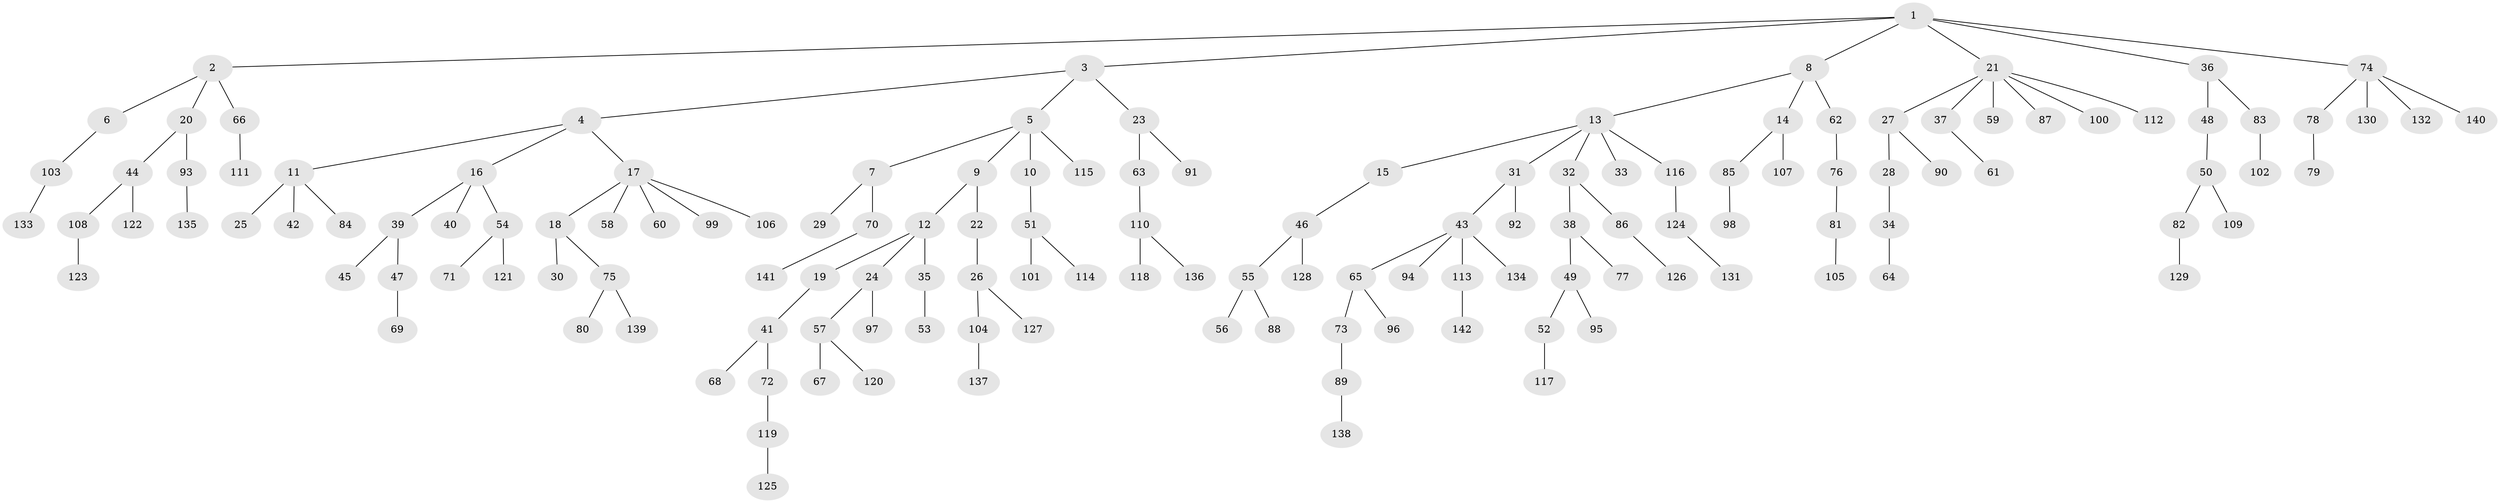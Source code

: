 // coarse degree distribution, {6: 0.023255813953488372, 4: 0.09302325581395349, 3: 0.06976744186046512, 5: 0.023255813953488372, 2: 0.3488372093023256, 1: 0.4418604651162791}
// Generated by graph-tools (version 1.1) at 2025/37/03/04/25 23:37:16]
// undirected, 142 vertices, 141 edges
graph export_dot {
  node [color=gray90,style=filled];
  1;
  2;
  3;
  4;
  5;
  6;
  7;
  8;
  9;
  10;
  11;
  12;
  13;
  14;
  15;
  16;
  17;
  18;
  19;
  20;
  21;
  22;
  23;
  24;
  25;
  26;
  27;
  28;
  29;
  30;
  31;
  32;
  33;
  34;
  35;
  36;
  37;
  38;
  39;
  40;
  41;
  42;
  43;
  44;
  45;
  46;
  47;
  48;
  49;
  50;
  51;
  52;
  53;
  54;
  55;
  56;
  57;
  58;
  59;
  60;
  61;
  62;
  63;
  64;
  65;
  66;
  67;
  68;
  69;
  70;
  71;
  72;
  73;
  74;
  75;
  76;
  77;
  78;
  79;
  80;
  81;
  82;
  83;
  84;
  85;
  86;
  87;
  88;
  89;
  90;
  91;
  92;
  93;
  94;
  95;
  96;
  97;
  98;
  99;
  100;
  101;
  102;
  103;
  104;
  105;
  106;
  107;
  108;
  109;
  110;
  111;
  112;
  113;
  114;
  115;
  116;
  117;
  118;
  119;
  120;
  121;
  122;
  123;
  124;
  125;
  126;
  127;
  128;
  129;
  130;
  131;
  132;
  133;
  134;
  135;
  136;
  137;
  138;
  139;
  140;
  141;
  142;
  1 -- 2;
  1 -- 3;
  1 -- 8;
  1 -- 21;
  1 -- 36;
  1 -- 74;
  2 -- 6;
  2 -- 20;
  2 -- 66;
  3 -- 4;
  3 -- 5;
  3 -- 23;
  4 -- 11;
  4 -- 16;
  4 -- 17;
  5 -- 7;
  5 -- 9;
  5 -- 10;
  5 -- 115;
  6 -- 103;
  7 -- 29;
  7 -- 70;
  8 -- 13;
  8 -- 14;
  8 -- 62;
  9 -- 12;
  9 -- 22;
  10 -- 51;
  11 -- 25;
  11 -- 42;
  11 -- 84;
  12 -- 19;
  12 -- 24;
  12 -- 35;
  13 -- 15;
  13 -- 31;
  13 -- 32;
  13 -- 33;
  13 -- 116;
  14 -- 85;
  14 -- 107;
  15 -- 46;
  16 -- 39;
  16 -- 40;
  16 -- 54;
  17 -- 18;
  17 -- 58;
  17 -- 60;
  17 -- 99;
  17 -- 106;
  18 -- 30;
  18 -- 75;
  19 -- 41;
  20 -- 44;
  20 -- 93;
  21 -- 27;
  21 -- 37;
  21 -- 59;
  21 -- 87;
  21 -- 100;
  21 -- 112;
  22 -- 26;
  23 -- 63;
  23 -- 91;
  24 -- 57;
  24 -- 97;
  26 -- 104;
  26 -- 127;
  27 -- 28;
  27 -- 90;
  28 -- 34;
  31 -- 43;
  31 -- 92;
  32 -- 38;
  32 -- 86;
  34 -- 64;
  35 -- 53;
  36 -- 48;
  36 -- 83;
  37 -- 61;
  38 -- 49;
  38 -- 77;
  39 -- 45;
  39 -- 47;
  41 -- 68;
  41 -- 72;
  43 -- 65;
  43 -- 94;
  43 -- 113;
  43 -- 134;
  44 -- 108;
  44 -- 122;
  46 -- 55;
  46 -- 128;
  47 -- 69;
  48 -- 50;
  49 -- 52;
  49 -- 95;
  50 -- 82;
  50 -- 109;
  51 -- 101;
  51 -- 114;
  52 -- 117;
  54 -- 71;
  54 -- 121;
  55 -- 56;
  55 -- 88;
  57 -- 67;
  57 -- 120;
  62 -- 76;
  63 -- 110;
  65 -- 73;
  65 -- 96;
  66 -- 111;
  70 -- 141;
  72 -- 119;
  73 -- 89;
  74 -- 78;
  74 -- 130;
  74 -- 132;
  74 -- 140;
  75 -- 80;
  75 -- 139;
  76 -- 81;
  78 -- 79;
  81 -- 105;
  82 -- 129;
  83 -- 102;
  85 -- 98;
  86 -- 126;
  89 -- 138;
  93 -- 135;
  103 -- 133;
  104 -- 137;
  108 -- 123;
  110 -- 118;
  110 -- 136;
  113 -- 142;
  116 -- 124;
  119 -- 125;
  124 -- 131;
}
